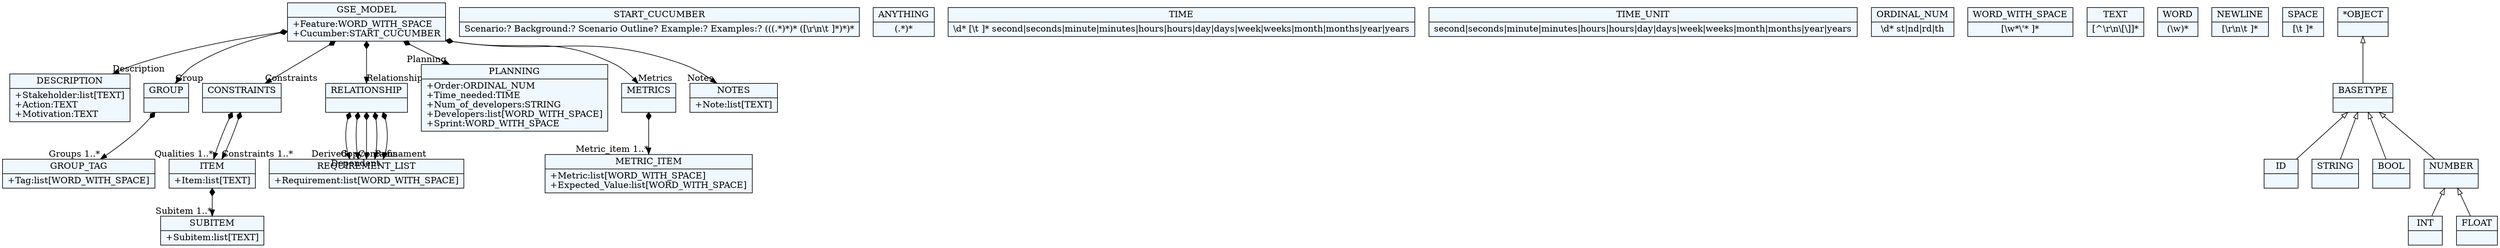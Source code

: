 
    digraph xtext {
    fontname = "Bitstream Vera Sans"
    fontsize = 8
    node[
        shape=record,
        style=filled,
        fillcolor=aliceblue
    ]
    nodesep = 0.3
    edge[dir=black,arrowtail=empty]


54165552 -> 54144280[arrowtail=diamond, dir=both, headlabel="Description "]
54165552 -> 56627248[arrowtail=diamond, dir=both, headlabel="Group "]
54165552 -> 56628664[arrowtail=diamond, dir=both, headlabel="Constraints "]
54165552 -> 56630080[arrowtail=diamond, dir=both, headlabel="Relationship "]
54165552 -> 56664584[arrowtail=diamond, dir=both, headlabel="Planning "]
54165552 -> 54141448[arrowtail=diamond, dir=both, headlabel="Metrics "]
54165552 -> 56664112[arrowtail=diamond, dir=both, headlabel="Notes "]
54165552[ label="{GSE_MODEL|+Feature:WORD_WITH_SPACE\l+Cucumber:START_CUCUMBER\l}"]

54144280[ label="{DESCRIPTION|+Stakeholder:list[TEXT]\l+Action:TEXT\l+Motivation:TEXT\l}"]

56627248 -> 56689632[arrowtail=diamond, dir=both, headlabel="Groups 1..*"]
56627248[ label="{GROUP|}"]

56628664 -> 56666944[arrowtail=diamond, dir=both, headlabel="Qualities 1..*"]
56628664 -> 56666944[arrowtail=diamond, dir=both, headlabel="Constraints 1..*"]
56628664[ label="{CONSTRAINTS|}"]

56630080 -> 56717832[arrowtail=diamond, dir=both, headlabel="Derived "]
56630080 -> 56717832[arrowtail=diamond, dir=both, headlabel="Contains "]
56630080 -> 56717832[arrowtail=diamond, dir=both, headlabel="Copy "]
56630080 -> 56717832[arrowtail=diamond, dir=both, headlabel="Refinament "]
56630080 -> 56717832[arrowtail=diamond, dir=both, headlabel="Dependent "]
56630080[ label="{RELATIONSHIP|}"]

56664584[ label="{PLANNING|+Order:ORDINAL_NUM\l+Time_needed:TIME\l+Num_of_developers:STRING\l+Developers:list[WORD_WITH_SPACE]\l+Sprint:WORD_WITH_SPACE\l}"]

54141448 -> 56691048[arrowtail=diamond, dir=both, headlabel="Metric_item 1..*"]
54141448[ label="{METRICS|}"]

56664112[ label="{NOTES|+Note:list[TEXT]\l}"]

56666000[ label="{START_CUCUMBER|Scenario:\? Background:\? Scenario Outline\? Example:\? Examples:\? (((.*)*)* ([\\r\\n\\t ]*)*)*}"]

56667416[ label="{ANYTHING|(.*)*}"]

56689632[ label="{GROUP_TAG|+Tag:list[WORD_WITH_SPACE]\l}"]

56691048[ label="{METRIC_ITEM|+Metric:list[WORD_WITH_SPACE]\l+Expected_Value:list[WORD_WITH_SPACE]\l}"]

56696880[ label="{TIME|\\d* [\\t ]* second\|seconds\|minute\|minutes\|hours\|hours\|day\|days\|week\|weeks\|month\|months\|year\|years}"]

56698296[ label="{TIME_UNIT|second\|seconds\|minute\|minutes\|hours\|hours\|day\|days\|week\|weeks\|month\|months\|year\|years}"]

56699712[ label="{ORDINAL_NUM|\\d* st\|nd\|rd\|th}"]

56717832[ label="{REQUIREMENT_LIST|+Requirement:list[WORD_WITH_SPACE]\l}"]

56691992[ label="{WORD_WITH_SPACE|[\\w*\\'* ]*}"]

56666944 -> 56628192[arrowtail=diamond, dir=both, headlabel="Subitem 1..*"]
56666944[ label="{ITEM|+Item:list[TEXT]\l}"]

56628192[ label="{SUBITEM|+Subitem:list[TEXT]\l}"]

56718776[ label="{TEXT|[^\\r\\n\\[\\]]*}"]

56720192[ label="{WORD|(\\w)*}"]

56734216[ label="{NEWLINE|[\\r\\n\\t ]*}"]

56735632[ label="{SPACE|[\\t ]*}"]

54141920[ label="{ID|}"]

54143336[ label="{STRING|}"]

54153264[ label="{BOOL|}"]

54154680[ label="{INT|}"]

54156096[ label="{FLOAT|}"]

54166024[ label="{NUMBER|}"]
54166024 -> 54156096 [dir=back]
54166024 -> 54154680 [dir=back]

54167440[ label="{BASETYPE|}"]
54167440 -> 54166024 [dir=back]
54167440 -> 54153264 [dir=back]
54167440 -> 54141920 [dir=back]
54167440 -> 54143336 [dir=back]

54168856[ label="{*OBJECT|}"]
54168856 -> 54167440 [dir=back]


}
